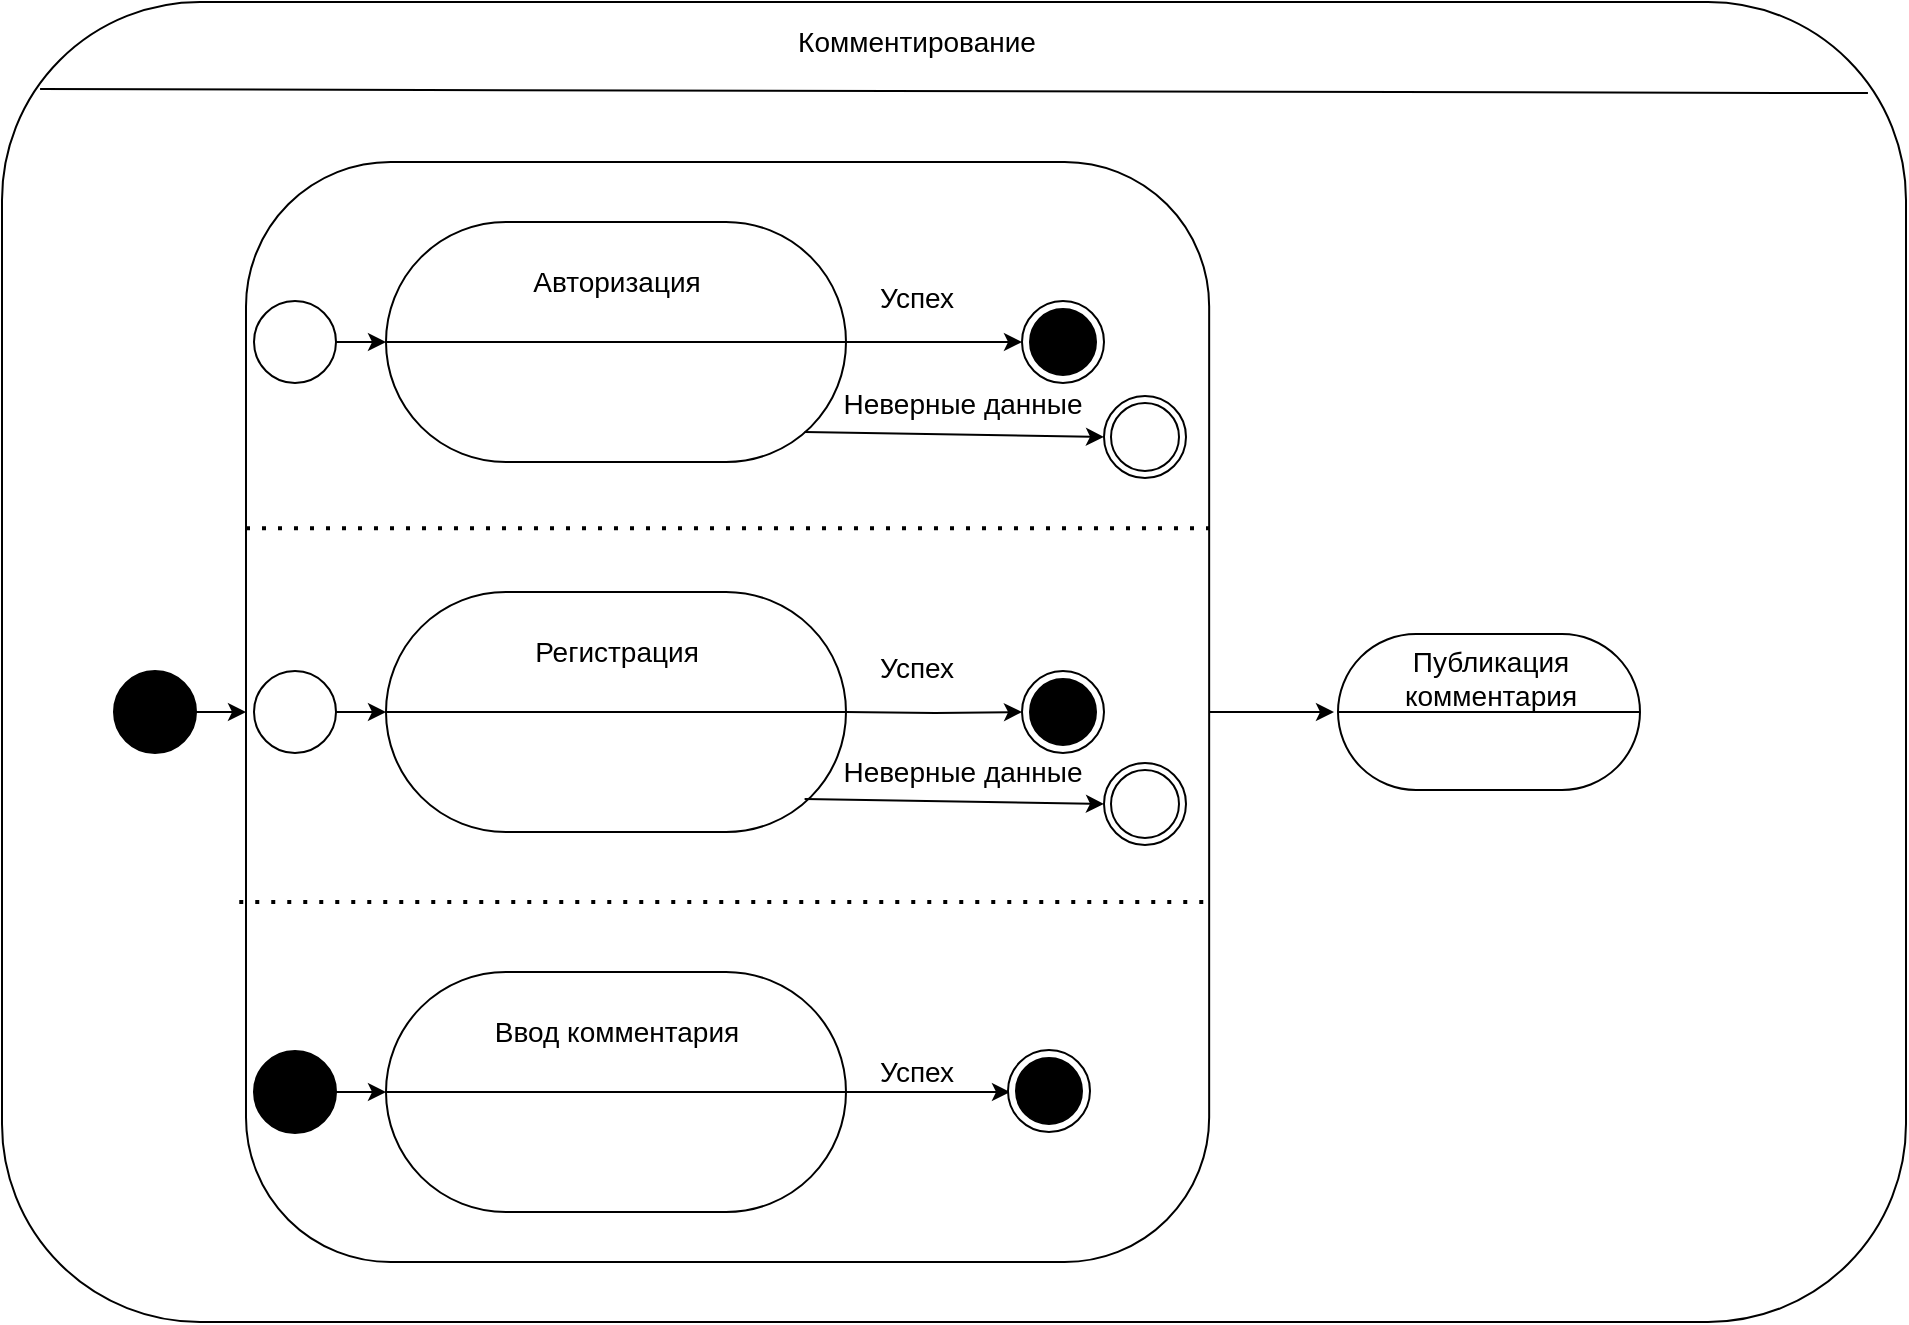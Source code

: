 <mxfile version="15.7.4" type="device"><diagram id="V5dOsTXn7Byh9xKkY_aQ" name="Page-1"><mxGraphModel dx="1165" dy="676" grid="0" gridSize="10" guides="1" tooltips="1" connect="1" arrows="1" fold="1" page="1" pageScale="1" pageWidth="827" pageHeight="1169" math="0" shadow="0"><root><mxCell id="0"/><mxCell id="1" parent="0"/><mxCell id="T7SKE7xzZ1rYP_Z7P_gf-1" value="" style="rounded=1;whiteSpace=wrap;html=1;" vertex="1" parent="1"><mxGeometry x="8" y="40" width="952" height="660" as="geometry"/></mxCell><mxCell id="T7SKE7xzZ1rYP_Z7P_gf-3" value="" style="endArrow=none;html=1;rounded=0;exitX=0.02;exitY=0.066;exitDx=0;exitDy=0;exitPerimeter=0;entryX=0.98;entryY=0.069;entryDx=0;entryDy=0;entryPerimeter=0;" edge="1" parent="1" source="T7SKE7xzZ1rYP_Z7P_gf-1" target="T7SKE7xzZ1rYP_Z7P_gf-1"><mxGeometry width="50" height="50" relative="1" as="geometry"><mxPoint x="390" y="320" as="sourcePoint"/><mxPoint x="440" y="270" as="targetPoint"/></mxGeometry></mxCell><mxCell id="T7SKE7xzZ1rYP_Z7P_gf-4" value="&lt;font style=&quot;font-size: 14px&quot;&gt;Комментирование&lt;/font&gt;" style="text;html=1;align=center;verticalAlign=middle;resizable=0;points=[];autosize=1;strokeColor=none;fillColor=none;" vertex="1" parent="1"><mxGeometry x="400" y="50" width="130" height="20" as="geometry"/></mxCell><mxCell id="T7SKE7xzZ1rYP_Z7P_gf-63" style="edgeStyle=orthogonalEdgeStyle;rounded=0;jumpSize=6;orthogonalLoop=1;jettySize=auto;html=1;exitX=1;exitY=0.5;exitDx=0;exitDy=0;fontSize=14;startSize=6;endSize=6;targetPerimeterSpacing=0;strokeWidth=1;" edge="1" parent="1" source="T7SKE7xzZ1rYP_Z7P_gf-7"><mxGeometry relative="1" as="geometry"><mxPoint x="674" y="395" as="targetPoint"/></mxGeometry></mxCell><mxCell id="T7SKE7xzZ1rYP_Z7P_gf-7" value="" style="rounded=1;whiteSpace=wrap;html=1;" vertex="1" parent="1"><mxGeometry x="130" y="120" width="481.58" height="550" as="geometry"/></mxCell><mxCell id="T7SKE7xzZ1rYP_Z7P_gf-5" value="" style="endArrow=none;dashed=1;html=1;dashPattern=1 3;strokeWidth=2;rounded=0;fontSize=14;exitX=0;exitY=0.333;exitDx=0;exitDy=0;entryX=1.007;entryY=0.333;entryDx=0;entryDy=0;targetPerimeterSpacing=0;endSize=6;startSize=6;jumpSize=6;entryPerimeter=0;exitPerimeter=0;" edge="1" parent="1" source="T7SKE7xzZ1rYP_Z7P_gf-7" target="T7SKE7xzZ1rYP_Z7P_gf-7"><mxGeometry width="50" height="50" relative="1" as="geometry"><mxPoint x="470" y="360" as="sourcePoint"/><mxPoint x="520" y="310" as="targetPoint"/></mxGeometry></mxCell><mxCell id="T7SKE7xzZ1rYP_Z7P_gf-10" value="" style="group" vertex="1" connectable="0" parent="1"><mxGeometry x="200" y="150" width="230" height="120" as="geometry"/></mxCell><mxCell id="T7SKE7xzZ1rYP_Z7P_gf-12" value="" style="group" vertex="1" connectable="0" parent="T7SKE7xzZ1rYP_Z7P_gf-10"><mxGeometry width="230" height="120" as="geometry"/></mxCell><mxCell id="T7SKE7xzZ1rYP_Z7P_gf-6" value="" style="rounded=1;whiteSpace=wrap;html=1;fontSize=14;arcSize=50;" vertex="1" parent="T7SKE7xzZ1rYP_Z7P_gf-12"><mxGeometry width="230" height="120" as="geometry"/></mxCell><mxCell id="T7SKE7xzZ1rYP_Z7P_gf-8" value="" style="endArrow=none;html=1;rounded=0;fontSize=14;startSize=6;endSize=6;targetPerimeterSpacing=0;strokeWidth=1;jumpSize=6;exitX=0;exitY=0.5;exitDx=0;exitDy=0;entryX=1;entryY=0.5;entryDx=0;entryDy=0;" edge="1" parent="T7SKE7xzZ1rYP_Z7P_gf-12" source="T7SKE7xzZ1rYP_Z7P_gf-6" target="T7SKE7xzZ1rYP_Z7P_gf-6"><mxGeometry width="50" height="50" relative="1" as="geometry"><mxPoint x="240" y="180" as="sourcePoint"/><mxPoint x="290" y="130" as="targetPoint"/></mxGeometry></mxCell><mxCell id="T7SKE7xzZ1rYP_Z7P_gf-11" value="Авторизация" style="text;html=1;align=center;verticalAlign=middle;resizable=0;points=[];autosize=1;strokeColor=none;fillColor=none;fontSize=14;" vertex="1" parent="T7SKE7xzZ1rYP_Z7P_gf-12"><mxGeometry x="65" y="20" width="100" height="20" as="geometry"/></mxCell><mxCell id="T7SKE7xzZ1rYP_Z7P_gf-13" value="" style="group" vertex="1" connectable="0" parent="1"><mxGeometry x="200" y="335" width="230" height="120" as="geometry"/></mxCell><mxCell id="T7SKE7xzZ1rYP_Z7P_gf-14" value="" style="rounded=1;whiteSpace=wrap;html=1;fontSize=14;arcSize=50;" vertex="1" parent="T7SKE7xzZ1rYP_Z7P_gf-13"><mxGeometry width="230" height="120" as="geometry"/></mxCell><mxCell id="T7SKE7xzZ1rYP_Z7P_gf-15" value="" style="endArrow=none;html=1;rounded=0;fontSize=14;startSize=6;endSize=6;targetPerimeterSpacing=0;strokeWidth=1;jumpSize=6;exitX=0;exitY=0.5;exitDx=0;exitDy=0;entryX=1;entryY=0.5;entryDx=0;entryDy=0;" edge="1" parent="T7SKE7xzZ1rYP_Z7P_gf-13" source="T7SKE7xzZ1rYP_Z7P_gf-14" target="T7SKE7xzZ1rYP_Z7P_gf-14"><mxGeometry width="50" height="50" relative="1" as="geometry"><mxPoint x="240" y="180" as="sourcePoint"/><mxPoint x="290" y="130" as="targetPoint"/></mxGeometry></mxCell><mxCell id="T7SKE7xzZ1rYP_Z7P_gf-16" value="Регистрация" style="text;html=1;align=center;verticalAlign=middle;resizable=0;points=[];autosize=1;strokeColor=none;fillColor=none;fontSize=14;" vertex="1" parent="T7SKE7xzZ1rYP_Z7P_gf-13"><mxGeometry x="65" y="20" width="100" height="20" as="geometry"/></mxCell><mxCell id="T7SKE7xzZ1rYP_Z7P_gf-17" value="" style="endArrow=none;dashed=1;html=1;dashPattern=1 3;strokeWidth=2;rounded=0;fontSize=14;exitX=0;exitY=0.333;exitDx=0;exitDy=0;entryX=1.007;entryY=0.333;entryDx=0;entryDy=0;targetPerimeterSpacing=0;endSize=6;startSize=6;jumpSize=6;entryPerimeter=0;exitPerimeter=0;" edge="1" parent="1"><mxGeometry width="50" height="50" relative="1" as="geometry"><mxPoint x="126.63" y="490.0" as="sourcePoint"/><mxPoint x="611.581" y="490.0" as="targetPoint"/></mxGeometry></mxCell><mxCell id="T7SKE7xzZ1rYP_Z7P_gf-18" value="" style="group" vertex="1" connectable="0" parent="1"><mxGeometry x="200" y="525" width="230" height="120" as="geometry"/></mxCell><mxCell id="T7SKE7xzZ1rYP_Z7P_gf-19" value="" style="rounded=1;whiteSpace=wrap;html=1;fontSize=14;arcSize=50;" vertex="1" parent="T7SKE7xzZ1rYP_Z7P_gf-18"><mxGeometry width="230" height="120" as="geometry"/></mxCell><mxCell id="T7SKE7xzZ1rYP_Z7P_gf-20" value="" style="endArrow=none;html=1;rounded=0;fontSize=14;startSize=6;endSize=6;targetPerimeterSpacing=0;strokeWidth=1;jumpSize=6;exitX=0;exitY=0.5;exitDx=0;exitDy=0;entryX=1;entryY=0.5;entryDx=0;entryDy=0;" edge="1" parent="T7SKE7xzZ1rYP_Z7P_gf-18" source="T7SKE7xzZ1rYP_Z7P_gf-19" target="T7SKE7xzZ1rYP_Z7P_gf-19"><mxGeometry width="50" height="50" relative="1" as="geometry"><mxPoint x="240" y="180" as="sourcePoint"/><mxPoint x="290" y="130" as="targetPoint"/></mxGeometry></mxCell><mxCell id="T7SKE7xzZ1rYP_Z7P_gf-21" value="Ввод комментария" style="text;html=1;align=center;verticalAlign=middle;resizable=0;points=[];autosize=1;strokeColor=none;fillColor=none;fontSize=14;" vertex="1" parent="T7SKE7xzZ1rYP_Z7P_gf-18"><mxGeometry x="45" y="20" width="140" height="20" as="geometry"/></mxCell><mxCell id="T7SKE7xzZ1rYP_Z7P_gf-44" style="edgeStyle=orthogonalEdgeStyle;rounded=0;jumpSize=6;orthogonalLoop=1;jettySize=auto;html=1;exitX=1;exitY=0.5;exitDx=0;exitDy=0;entryX=0;entryY=0.5;entryDx=0;entryDy=0;fontSize=14;startSize=6;endSize=6;targetPerimeterSpacing=0;strokeWidth=1;" edge="1" parent="1" source="T7SKE7xzZ1rYP_Z7P_gf-28" target="T7SKE7xzZ1rYP_Z7P_gf-19"><mxGeometry relative="1" as="geometry"/></mxCell><mxCell id="T7SKE7xzZ1rYP_Z7P_gf-28" value="" style="ellipse;whiteSpace=wrap;html=1;aspect=fixed;fontSize=14;fillColor=#000000;" vertex="1" parent="1"><mxGeometry x="134" y="564.5" width="41" height="41" as="geometry"/></mxCell><mxCell id="T7SKE7xzZ1rYP_Z7P_gf-31" value="" style="group" vertex="1" connectable="0" parent="1"><mxGeometry x="518" y="189.5" width="41" height="41" as="geometry"/></mxCell><mxCell id="T7SKE7xzZ1rYP_Z7P_gf-30" value="" style="ellipse;whiteSpace=wrap;html=1;aspect=fixed;fontSize=14;fillColor=#FFFFFF;" vertex="1" parent="T7SKE7xzZ1rYP_Z7P_gf-31"><mxGeometry width="41" height="41" as="geometry"/></mxCell><mxCell id="T7SKE7xzZ1rYP_Z7P_gf-29" value="" style="ellipse;whiteSpace=wrap;html=1;aspect=fixed;fontSize=14;fillColor=#000000;" vertex="1" parent="T7SKE7xzZ1rYP_Z7P_gf-31"><mxGeometry x="4" y="4" width="33" height="33" as="geometry"/></mxCell><mxCell id="T7SKE7xzZ1rYP_Z7P_gf-32" value="Успех" style="text;html=1;align=center;verticalAlign=middle;resizable=0;points=[];autosize=1;strokeColor=none;fillColor=none;fontSize=14;" vertex="1" parent="1"><mxGeometry x="441.5" y="177" width="47" height="21" as="geometry"/></mxCell><mxCell id="T7SKE7xzZ1rYP_Z7P_gf-36" value="" style="endArrow=classic;html=1;rounded=0;fontSize=14;startSize=6;endSize=6;targetPerimeterSpacing=0;strokeWidth=1;jumpSize=6;exitX=0.91;exitY=0.875;exitDx=0;exitDy=0;exitPerimeter=0;entryX=0;entryY=0.5;entryDx=0;entryDy=0;" edge="1" parent="1" source="T7SKE7xzZ1rYP_Z7P_gf-6" target="T7SKE7xzZ1rYP_Z7P_gf-70"><mxGeometry width="50" height="50" relative="1" as="geometry"><mxPoint x="277" y="240" as="sourcePoint"/><mxPoint x="327" y="190" as="targetPoint"/></mxGeometry></mxCell><mxCell id="T7SKE7xzZ1rYP_Z7P_gf-37" style="edgeStyle=orthogonalEdgeStyle;rounded=0;jumpSize=6;orthogonalLoop=1;jettySize=auto;html=1;exitX=1;exitY=0.5;exitDx=0;exitDy=0;entryX=0;entryY=0.5;entryDx=0;entryDy=0;fontSize=14;startSize=6;endSize=6;targetPerimeterSpacing=0;strokeWidth=1;" edge="1" parent="1" source="T7SKE7xzZ1rYP_Z7P_gf-6" target="T7SKE7xzZ1rYP_Z7P_gf-30"><mxGeometry relative="1" as="geometry"/></mxCell><mxCell id="T7SKE7xzZ1rYP_Z7P_gf-39" value="Неверные данные" style="text;html=1;align=center;verticalAlign=middle;resizable=0;points=[];autosize=1;strokeColor=none;fillColor=none;fontSize=14;" vertex="1" parent="1"><mxGeometry x="423" y="230.5" width="129" height="21" as="geometry"/></mxCell><mxCell id="T7SKE7xzZ1rYP_Z7P_gf-48" value="" style="group" vertex="1" connectable="0" parent="1"><mxGeometry x="518" y="374.5" width="41" height="41" as="geometry"/></mxCell><mxCell id="T7SKE7xzZ1rYP_Z7P_gf-49" value="" style="ellipse;whiteSpace=wrap;html=1;aspect=fixed;fontSize=14;fillColor=#FFFFFF;" vertex="1" parent="T7SKE7xzZ1rYP_Z7P_gf-48"><mxGeometry width="41" height="41" as="geometry"/></mxCell><mxCell id="T7SKE7xzZ1rYP_Z7P_gf-50" value="" style="ellipse;whiteSpace=wrap;html=1;aspect=fixed;fontSize=14;fillColor=#000000;" vertex="1" parent="T7SKE7xzZ1rYP_Z7P_gf-48"><mxGeometry x="4" y="4" width="33" height="33" as="geometry"/></mxCell><mxCell id="T7SKE7xzZ1rYP_Z7P_gf-51" value="Успех" style="text;html=1;align=center;verticalAlign=middle;resizable=0;points=[];autosize=1;strokeColor=none;fillColor=none;fontSize=14;" vertex="1" parent="1"><mxGeometry x="441.5" y="362" width="47" height="21" as="geometry"/></mxCell><mxCell id="T7SKE7xzZ1rYP_Z7P_gf-52" style="edgeStyle=orthogonalEdgeStyle;rounded=0;jumpSize=6;orthogonalLoop=1;jettySize=auto;html=1;exitX=1;exitY=0.5;exitDx=0;exitDy=0;entryX=0;entryY=0.5;entryDx=0;entryDy=0;fontSize=14;startSize=6;endSize=6;targetPerimeterSpacing=0;strokeWidth=1;" edge="1" parent="1" target="T7SKE7xzZ1rYP_Z7P_gf-49"><mxGeometry relative="1" as="geometry"><mxPoint x="430" y="395" as="sourcePoint"/></mxGeometry></mxCell><mxCell id="T7SKE7xzZ1rYP_Z7P_gf-54" value="" style="group" vertex="1" connectable="0" parent="1"><mxGeometry x="676" y="356" width="151" height="78" as="geometry"/></mxCell><mxCell id="T7SKE7xzZ1rYP_Z7P_gf-55" value="" style="rounded=1;whiteSpace=wrap;html=1;fontSize=14;arcSize=50;" vertex="1" parent="T7SKE7xzZ1rYP_Z7P_gf-54"><mxGeometry width="151" height="78" as="geometry"/></mxCell><mxCell id="T7SKE7xzZ1rYP_Z7P_gf-56" value="" style="endArrow=none;html=1;rounded=0;fontSize=14;startSize=6;endSize=6;targetPerimeterSpacing=0;strokeWidth=1;jumpSize=6;exitX=0;exitY=0.5;exitDx=0;exitDy=0;entryX=1;entryY=0.5;entryDx=0;entryDy=0;" edge="1" parent="T7SKE7xzZ1rYP_Z7P_gf-54" source="T7SKE7xzZ1rYP_Z7P_gf-55" target="T7SKE7xzZ1rYP_Z7P_gf-55"><mxGeometry width="50" height="50" relative="1" as="geometry"><mxPoint x="157.565" y="117" as="sourcePoint"/><mxPoint x="190.391" y="84.5" as="targetPoint"/></mxGeometry></mxCell><mxCell id="T7SKE7xzZ1rYP_Z7P_gf-57" value="Публикация&lt;br&gt;комментария" style="text;html=1;align=center;verticalAlign=middle;resizable=0;points=[];autosize=1;strokeColor=none;fillColor=none;fontSize=14;" vertex="1" parent="T7SKE7xzZ1rYP_Z7P_gf-54"><mxGeometry x="27.504" y="3.0" width="96" height="38" as="geometry"/></mxCell><mxCell id="T7SKE7xzZ1rYP_Z7P_gf-58" style="edgeStyle=orthogonalEdgeStyle;rounded=0;jumpSize=6;orthogonalLoop=1;jettySize=auto;html=1;exitX=1;exitY=0.5;exitDx=0;exitDy=0;fontSize=14;startSize=6;endSize=6;targetPerimeterSpacing=0;strokeWidth=1;" edge="1" parent="1" source="T7SKE7xzZ1rYP_Z7P_gf-19"><mxGeometry relative="1" as="geometry"><mxPoint x="512" y="585" as="targetPoint"/></mxGeometry></mxCell><mxCell id="T7SKE7xzZ1rYP_Z7P_gf-59" value="" style="group" vertex="1" connectable="0" parent="1"><mxGeometry x="511" y="564" width="41" height="41" as="geometry"/></mxCell><mxCell id="T7SKE7xzZ1rYP_Z7P_gf-60" value="" style="ellipse;whiteSpace=wrap;html=1;aspect=fixed;fontSize=14;fillColor=#FFFFFF;" vertex="1" parent="T7SKE7xzZ1rYP_Z7P_gf-59"><mxGeometry width="41" height="41" as="geometry"/></mxCell><mxCell id="T7SKE7xzZ1rYP_Z7P_gf-61" value="" style="ellipse;whiteSpace=wrap;html=1;aspect=fixed;fontSize=14;fillColor=#000000;" vertex="1" parent="T7SKE7xzZ1rYP_Z7P_gf-59"><mxGeometry x="4" y="4" width="33" height="33" as="geometry"/></mxCell><mxCell id="T7SKE7xzZ1rYP_Z7P_gf-62" value="Успех" style="text;html=1;align=center;verticalAlign=middle;resizable=0;points=[];autosize=1;strokeColor=none;fillColor=none;fontSize=14;" vertex="1" parent="1"><mxGeometry x="441.5" y="564" width="47" height="21" as="geometry"/></mxCell><mxCell id="T7SKE7xzZ1rYP_Z7P_gf-64" style="edgeStyle=orthogonalEdgeStyle;rounded=0;jumpSize=6;orthogonalLoop=1;jettySize=auto;html=1;exitX=1;exitY=0.5;exitDx=0;exitDy=0;entryX=0;entryY=0.5;entryDx=0;entryDy=0;fontSize=14;startSize=6;endSize=6;targetPerimeterSpacing=0;strokeWidth=1;" edge="1" parent="1" source="T7SKE7xzZ1rYP_Z7P_gf-65"><mxGeometry relative="1" as="geometry"><mxPoint x="130" y="395" as="targetPoint"/></mxGeometry></mxCell><mxCell id="T7SKE7xzZ1rYP_Z7P_gf-65" value="" style="ellipse;whiteSpace=wrap;html=1;aspect=fixed;fontSize=14;fillColor=#000000;" vertex="1" parent="1"><mxGeometry x="64" y="374.5" width="41" height="41" as="geometry"/></mxCell><mxCell id="T7SKE7xzZ1rYP_Z7P_gf-66" style="edgeStyle=orthogonalEdgeStyle;rounded=0;jumpSize=6;orthogonalLoop=1;jettySize=auto;html=1;exitX=1;exitY=0.5;exitDx=0;exitDy=0;entryX=0;entryY=0.5;entryDx=0;entryDy=0;fontSize=14;startSize=6;endSize=6;targetPerimeterSpacing=0;strokeWidth=1;" edge="1" parent="1" source="T7SKE7xzZ1rYP_Z7P_gf-67"><mxGeometry relative="1" as="geometry"><mxPoint x="200" y="210" as="targetPoint"/></mxGeometry></mxCell><mxCell id="T7SKE7xzZ1rYP_Z7P_gf-67" value="" style="ellipse;whiteSpace=wrap;html=1;aspect=fixed;fontSize=14;fillColor=#FFFFFF;" vertex="1" parent="1"><mxGeometry x="134" y="189.5" width="41" height="41" as="geometry"/></mxCell><mxCell id="T7SKE7xzZ1rYP_Z7P_gf-68" style="edgeStyle=orthogonalEdgeStyle;rounded=0;jumpSize=6;orthogonalLoop=1;jettySize=auto;html=1;exitX=1;exitY=0.5;exitDx=0;exitDy=0;entryX=0;entryY=0.5;entryDx=0;entryDy=0;fontSize=14;startSize=6;endSize=6;targetPerimeterSpacing=0;strokeWidth=1;" edge="1" parent="1" source="T7SKE7xzZ1rYP_Z7P_gf-69"><mxGeometry relative="1" as="geometry"><mxPoint x="200" y="395" as="targetPoint"/></mxGeometry></mxCell><mxCell id="T7SKE7xzZ1rYP_Z7P_gf-69" value="" style="ellipse;whiteSpace=wrap;html=1;aspect=fixed;fontSize=14;fillColor=#FFFFFF;" vertex="1" parent="1"><mxGeometry x="134" y="374.5" width="41" height="41" as="geometry"/></mxCell><mxCell id="T7SKE7xzZ1rYP_Z7P_gf-70" value="" style="ellipse;whiteSpace=wrap;html=1;aspect=fixed;fontSize=14;fillColor=#FFFFFF;" vertex="1" parent="1"><mxGeometry x="559" y="237" width="41" height="41" as="geometry"/></mxCell><mxCell id="T7SKE7xzZ1rYP_Z7P_gf-71" value="" style="ellipse;whiteSpace=wrap;html=1;aspect=fixed;fontSize=14;fillColor=#FFFFFF;" vertex="1" parent="1"><mxGeometry x="562.5" y="240.5" width="34" height="34" as="geometry"/></mxCell><mxCell id="T7SKE7xzZ1rYP_Z7P_gf-72" value="" style="endArrow=classic;html=1;rounded=0;fontSize=14;startSize=6;endSize=6;targetPerimeterSpacing=0;strokeWidth=1;jumpSize=6;exitX=0.91;exitY=0.875;exitDx=0;exitDy=0;exitPerimeter=0;entryX=0;entryY=0.5;entryDx=0;entryDy=0;" edge="1" parent="1"><mxGeometry width="50" height="50" relative="1" as="geometry"><mxPoint x="409.3" y="438.5" as="sourcePoint"/><mxPoint x="559" y="441" as="targetPoint"/></mxGeometry></mxCell><mxCell id="T7SKE7xzZ1rYP_Z7P_gf-73" value="Неверные данные" style="text;html=1;align=center;verticalAlign=middle;resizable=0;points=[];autosize=1;strokeColor=none;fillColor=none;fontSize=14;" vertex="1" parent="1"><mxGeometry x="423" y="414" width="129" height="21" as="geometry"/></mxCell><mxCell id="T7SKE7xzZ1rYP_Z7P_gf-75" value="" style="ellipse;whiteSpace=wrap;html=1;aspect=fixed;fontSize=14;fillColor=#FFFFFF;" vertex="1" parent="1"><mxGeometry x="559" y="420.5" width="41" height="41" as="geometry"/></mxCell><mxCell id="T7SKE7xzZ1rYP_Z7P_gf-74" value="" style="ellipse;whiteSpace=wrap;html=1;aspect=fixed;fontSize=14;fillColor=#FFFFFF;" vertex="1" parent="1"><mxGeometry x="562.5" y="424" width="34" height="34" as="geometry"/></mxCell></root></mxGraphModel></diagram></mxfile>